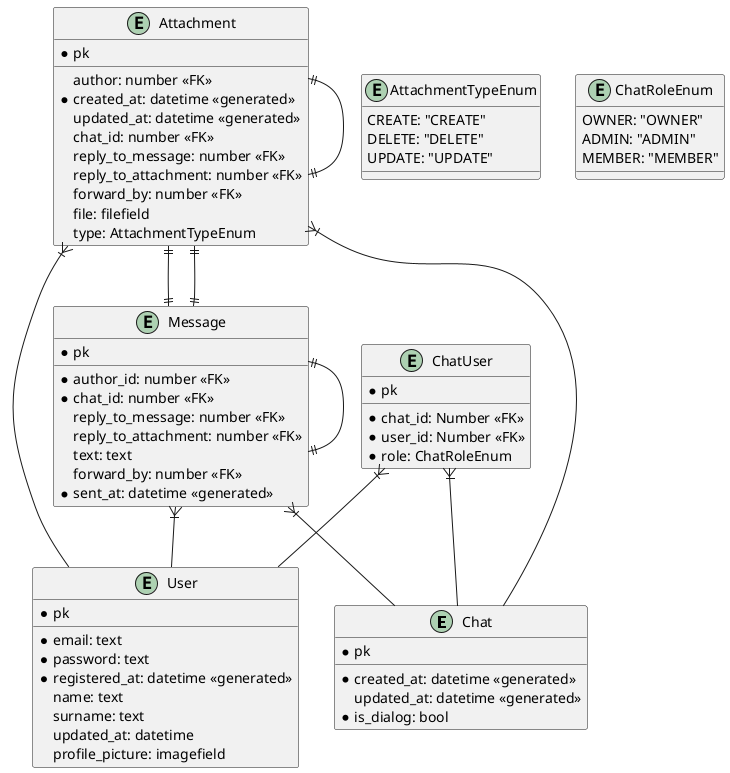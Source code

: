 @startuml
entity Chat {
* pk
__
*created_at: datetime <<generated>>
updated_at: datetime <<generated>>
*is_dialog: bool
}

entity AttachmentTypeEnum {
CREATE: "CREATE"
DELETE: "DELETE"
UPDATE: "UPDATE"
}

entity Attachment {
* pk
__
author: number <<FK>>
*created_at: datetime <<generated>>
updated_at: datetime <<generated>>
chat_id: number <<FK>>
reply_to_message: number <<FK>>
reply_to_attachment: number <<FK>>
forward_by: number <<FK>>
file: filefield
type: AttachmentTypeEnum
}

entity Message {
* pk
__
*author_id: number <<FK>>
*chat_id: number <<FK>>
reply_to_message: number <<FK>>
reply_to_attachment: number <<FK>>
text: text
forward_by: number <<FK>>
*sent_at: datetime <<generated>>
}

entity User {
* pk
__
*email: text
*password: text
*registered_at: datetime <<generated>>
name: text
surname: text
updated_at: datetime
profile_picture: imagefield
}

entity ChatRoleEnum {
OWNER: "OWNER"
ADMIN: "ADMIN"
MEMBER: "MEMBER"
}

entity ChatUser {
* pk
__
* chat_id: Number <<FK>>
* user_id: Number <<FK>>
* role: ChatRoleEnum
}


ChatUser }|-- User
ChatUser }|-- Chat


Message }|-- User
Message }|-- Chat

Attachment }|-- Chat

Message ||--|| Message
Message ||--|| Attachment

Attachment ||--|| Message
Attachment ||--|| Attachment

Attachment }|-- User
@enduml